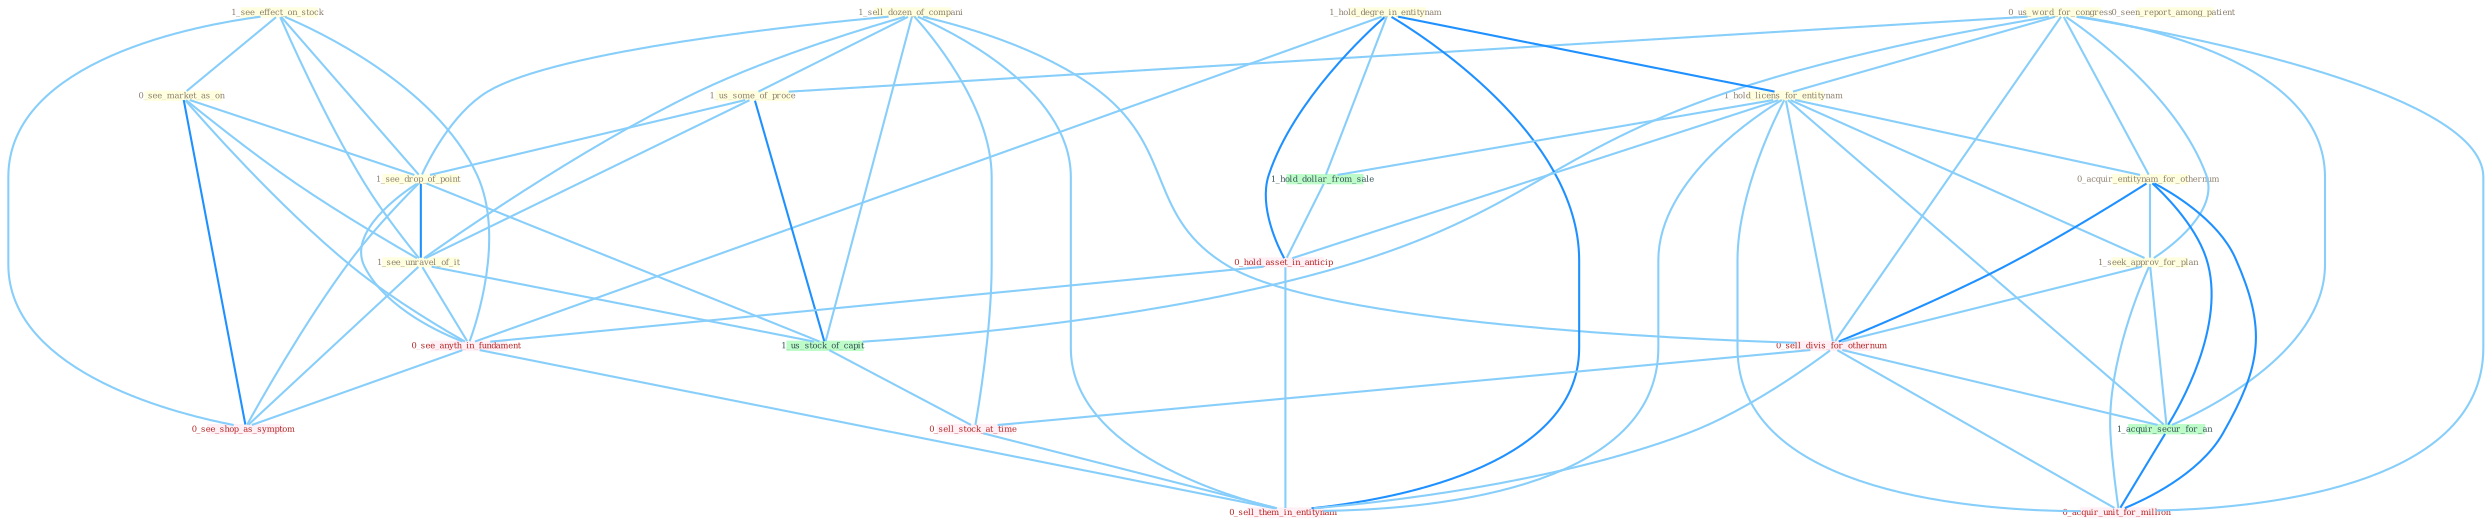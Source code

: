 Graph G{ 
    node
    [shape=polygon,style=filled,width=.5,height=.06,color="#BDFCC9",fixedsize=true,fontsize=4,
    fontcolor="#2f4f4f"];
    {node
    [color="#ffffe0", fontcolor="#8b7d6b"] "1_see_effect_on_stock " "1_sell_dozen_of_compani " "0_us_word_for_congress " "1_hold_degre_in_entitynam " "1_hold_licens_for_entitynam " "0_seen_report_among_patient " "0_acquir_entitynam_for_othernum " "0_see_market_as_on " "1_us_some_of_proce " "1_see_drop_of_point " "1_see_unravel_of_it " "1_seek_approv_for_plan "}
{node [color="#fff0f5", fontcolor="#b22222"] "0_sell_divis_for_othernum " "0_hold_asset_in_anticip " "0_sell_stock_at_time " "0_see_anyth_in_fundament " "0_acquir_unit_for_million " "0_see_shop_as_symptom " "0_sell_them_in_entitynam "}
edge [color="#B0E2FF"];

	"1_see_effect_on_stock " -- "0_see_market_as_on " [w="1", color="#87cefa" ];
	"1_see_effect_on_stock " -- "1_see_drop_of_point " [w="1", color="#87cefa" ];
	"1_see_effect_on_stock " -- "1_see_unravel_of_it " [w="1", color="#87cefa" ];
	"1_see_effect_on_stock " -- "0_see_anyth_in_fundament " [w="1", color="#87cefa" ];
	"1_see_effect_on_stock " -- "0_see_shop_as_symptom " [w="1", color="#87cefa" ];
	"1_sell_dozen_of_compani " -- "1_us_some_of_proce " [w="1", color="#87cefa" ];
	"1_sell_dozen_of_compani " -- "1_see_drop_of_point " [w="1", color="#87cefa" ];
	"1_sell_dozen_of_compani " -- "1_see_unravel_of_it " [w="1", color="#87cefa" ];
	"1_sell_dozen_of_compani " -- "0_sell_divis_for_othernum " [w="1", color="#87cefa" ];
	"1_sell_dozen_of_compani " -- "1_us_stock_of_capit " [w="1", color="#87cefa" ];
	"1_sell_dozen_of_compani " -- "0_sell_stock_at_time " [w="1", color="#87cefa" ];
	"1_sell_dozen_of_compani " -- "0_sell_them_in_entitynam " [w="1", color="#87cefa" ];
	"0_us_word_for_congress " -- "1_hold_licens_for_entitynam " [w="1", color="#87cefa" ];
	"0_us_word_for_congress " -- "0_acquir_entitynam_for_othernum " [w="1", color="#87cefa" ];
	"0_us_word_for_congress " -- "1_us_some_of_proce " [w="1", color="#87cefa" ];
	"0_us_word_for_congress " -- "1_seek_approv_for_plan " [w="1", color="#87cefa" ];
	"0_us_word_for_congress " -- "0_sell_divis_for_othernum " [w="1", color="#87cefa" ];
	"0_us_word_for_congress " -- "1_acquir_secur_for_an " [w="1", color="#87cefa" ];
	"0_us_word_for_congress " -- "1_us_stock_of_capit " [w="1", color="#87cefa" ];
	"0_us_word_for_congress " -- "0_acquir_unit_for_million " [w="1", color="#87cefa" ];
	"1_hold_degre_in_entitynam " -- "1_hold_licens_for_entitynam " [w="2", color="#1e90ff" , len=0.8];
	"1_hold_degre_in_entitynam " -- "1_hold_dollar_from_sale " [w="1", color="#87cefa" ];
	"1_hold_degre_in_entitynam " -- "0_hold_asset_in_anticip " [w="2", color="#1e90ff" , len=0.8];
	"1_hold_degre_in_entitynam " -- "0_see_anyth_in_fundament " [w="1", color="#87cefa" ];
	"1_hold_degre_in_entitynam " -- "0_sell_them_in_entitynam " [w="2", color="#1e90ff" , len=0.8];
	"1_hold_licens_for_entitynam " -- "0_acquir_entitynam_for_othernum " [w="1", color="#87cefa" ];
	"1_hold_licens_for_entitynam " -- "1_seek_approv_for_plan " [w="1", color="#87cefa" ];
	"1_hold_licens_for_entitynam " -- "0_sell_divis_for_othernum " [w="1", color="#87cefa" ];
	"1_hold_licens_for_entitynam " -- "1_acquir_secur_for_an " [w="1", color="#87cefa" ];
	"1_hold_licens_for_entitynam " -- "1_hold_dollar_from_sale " [w="1", color="#87cefa" ];
	"1_hold_licens_for_entitynam " -- "0_hold_asset_in_anticip " [w="1", color="#87cefa" ];
	"1_hold_licens_for_entitynam " -- "0_acquir_unit_for_million " [w="1", color="#87cefa" ];
	"1_hold_licens_for_entitynam " -- "0_sell_them_in_entitynam " [w="1", color="#87cefa" ];
	"0_acquir_entitynam_for_othernum " -- "1_seek_approv_for_plan " [w="1", color="#87cefa" ];
	"0_acquir_entitynam_for_othernum " -- "0_sell_divis_for_othernum " [w="2", color="#1e90ff" , len=0.8];
	"0_acquir_entitynam_for_othernum " -- "1_acquir_secur_for_an " [w="2", color="#1e90ff" , len=0.8];
	"0_acquir_entitynam_for_othernum " -- "0_acquir_unit_for_million " [w="2", color="#1e90ff" , len=0.8];
	"0_see_market_as_on " -- "1_see_drop_of_point " [w="1", color="#87cefa" ];
	"0_see_market_as_on " -- "1_see_unravel_of_it " [w="1", color="#87cefa" ];
	"0_see_market_as_on " -- "0_see_anyth_in_fundament " [w="1", color="#87cefa" ];
	"0_see_market_as_on " -- "0_see_shop_as_symptom " [w="2", color="#1e90ff" , len=0.8];
	"1_us_some_of_proce " -- "1_see_drop_of_point " [w="1", color="#87cefa" ];
	"1_us_some_of_proce " -- "1_see_unravel_of_it " [w="1", color="#87cefa" ];
	"1_us_some_of_proce " -- "1_us_stock_of_capit " [w="2", color="#1e90ff" , len=0.8];
	"1_see_drop_of_point " -- "1_see_unravel_of_it " [w="2", color="#1e90ff" , len=0.8];
	"1_see_drop_of_point " -- "1_us_stock_of_capit " [w="1", color="#87cefa" ];
	"1_see_drop_of_point " -- "0_see_anyth_in_fundament " [w="1", color="#87cefa" ];
	"1_see_drop_of_point " -- "0_see_shop_as_symptom " [w="1", color="#87cefa" ];
	"1_see_unravel_of_it " -- "1_us_stock_of_capit " [w="1", color="#87cefa" ];
	"1_see_unravel_of_it " -- "0_see_anyth_in_fundament " [w="1", color="#87cefa" ];
	"1_see_unravel_of_it " -- "0_see_shop_as_symptom " [w="1", color="#87cefa" ];
	"1_seek_approv_for_plan " -- "0_sell_divis_for_othernum " [w="1", color="#87cefa" ];
	"1_seek_approv_for_plan " -- "1_acquir_secur_for_an " [w="1", color="#87cefa" ];
	"1_seek_approv_for_plan " -- "0_acquir_unit_for_million " [w="1", color="#87cefa" ];
	"0_sell_divis_for_othernum " -- "1_acquir_secur_for_an " [w="1", color="#87cefa" ];
	"0_sell_divis_for_othernum " -- "0_sell_stock_at_time " [w="1", color="#87cefa" ];
	"0_sell_divis_for_othernum " -- "0_acquir_unit_for_million " [w="1", color="#87cefa" ];
	"0_sell_divis_for_othernum " -- "0_sell_them_in_entitynam " [w="1", color="#87cefa" ];
	"1_acquir_secur_for_an " -- "0_acquir_unit_for_million " [w="2", color="#1e90ff" , len=0.8];
	"1_us_stock_of_capit " -- "0_sell_stock_at_time " [w="1", color="#87cefa" ];
	"1_hold_dollar_from_sale " -- "0_hold_asset_in_anticip " [w="1", color="#87cefa" ];
	"0_hold_asset_in_anticip " -- "0_see_anyth_in_fundament " [w="1", color="#87cefa" ];
	"0_hold_asset_in_anticip " -- "0_sell_them_in_entitynam " [w="1", color="#87cefa" ];
	"0_sell_stock_at_time " -- "0_sell_them_in_entitynam " [w="1", color="#87cefa" ];
	"0_see_anyth_in_fundament " -- "0_see_shop_as_symptom " [w="1", color="#87cefa" ];
	"0_see_anyth_in_fundament " -- "0_sell_them_in_entitynam " [w="1", color="#87cefa" ];
}
